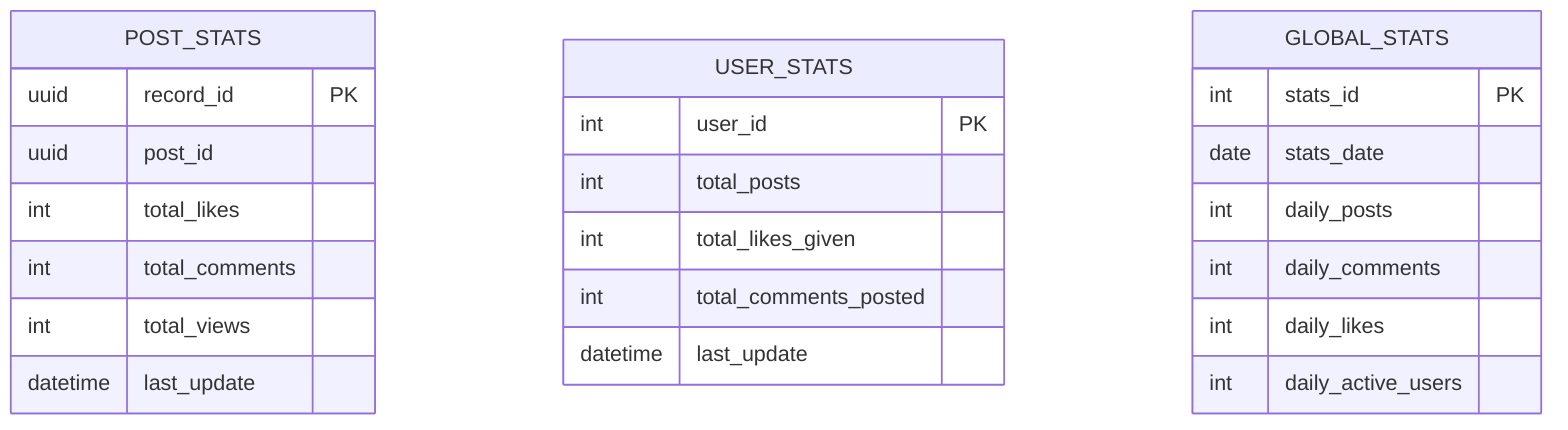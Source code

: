 erDiagram
    POST_STATS {
        uuid record_id PK
        uuid post_id
        int total_likes
        int total_comments
        int total_views
        datetime last_update
    }
    
    USER_STATS {
        int user_id PK
        int total_posts
        int total_likes_given
        int total_comments_posted
        datetime last_update
    }

    GLOBAL_STATS {
        int stats_id PK
        date stats_date
        int daily_posts
        int daily_comments
        int daily_likes
        int daily_active_users
    }

    %% ClickHouse часто хранит денормализованные данные, 
    %% но для наглядности показываем 3 таблицы с агрегированной статистикой.